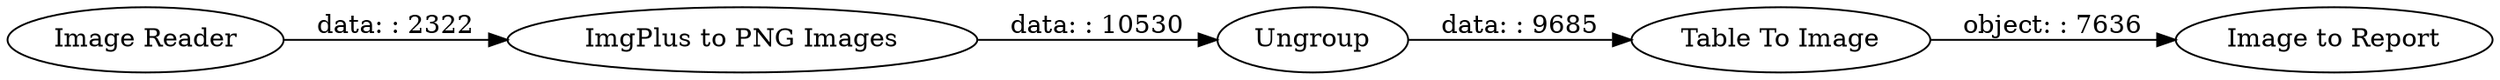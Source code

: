 digraph {
	"-9192143198511579780_4" [label="Table To Image"]
	"-9192143198511579780_2" [label=" ImgPlus to PNG Images "]
	"-9192143198511579780_5" [label="Image to Report"]
	"-9192143198511579780_1" [label="Image Reader"]
	"-9192143198511579780_3" [label=Ungroup]
	"-9192143198511579780_3" -> "-9192143198511579780_4" [label="data: : 9685"]
	"-9192143198511579780_1" -> "-9192143198511579780_2" [label="data: : 2322"]
	"-9192143198511579780_4" -> "-9192143198511579780_5" [label="object: : 7636"]
	"-9192143198511579780_2" -> "-9192143198511579780_3" [label="data: : 10530"]
	rankdir=LR
}
